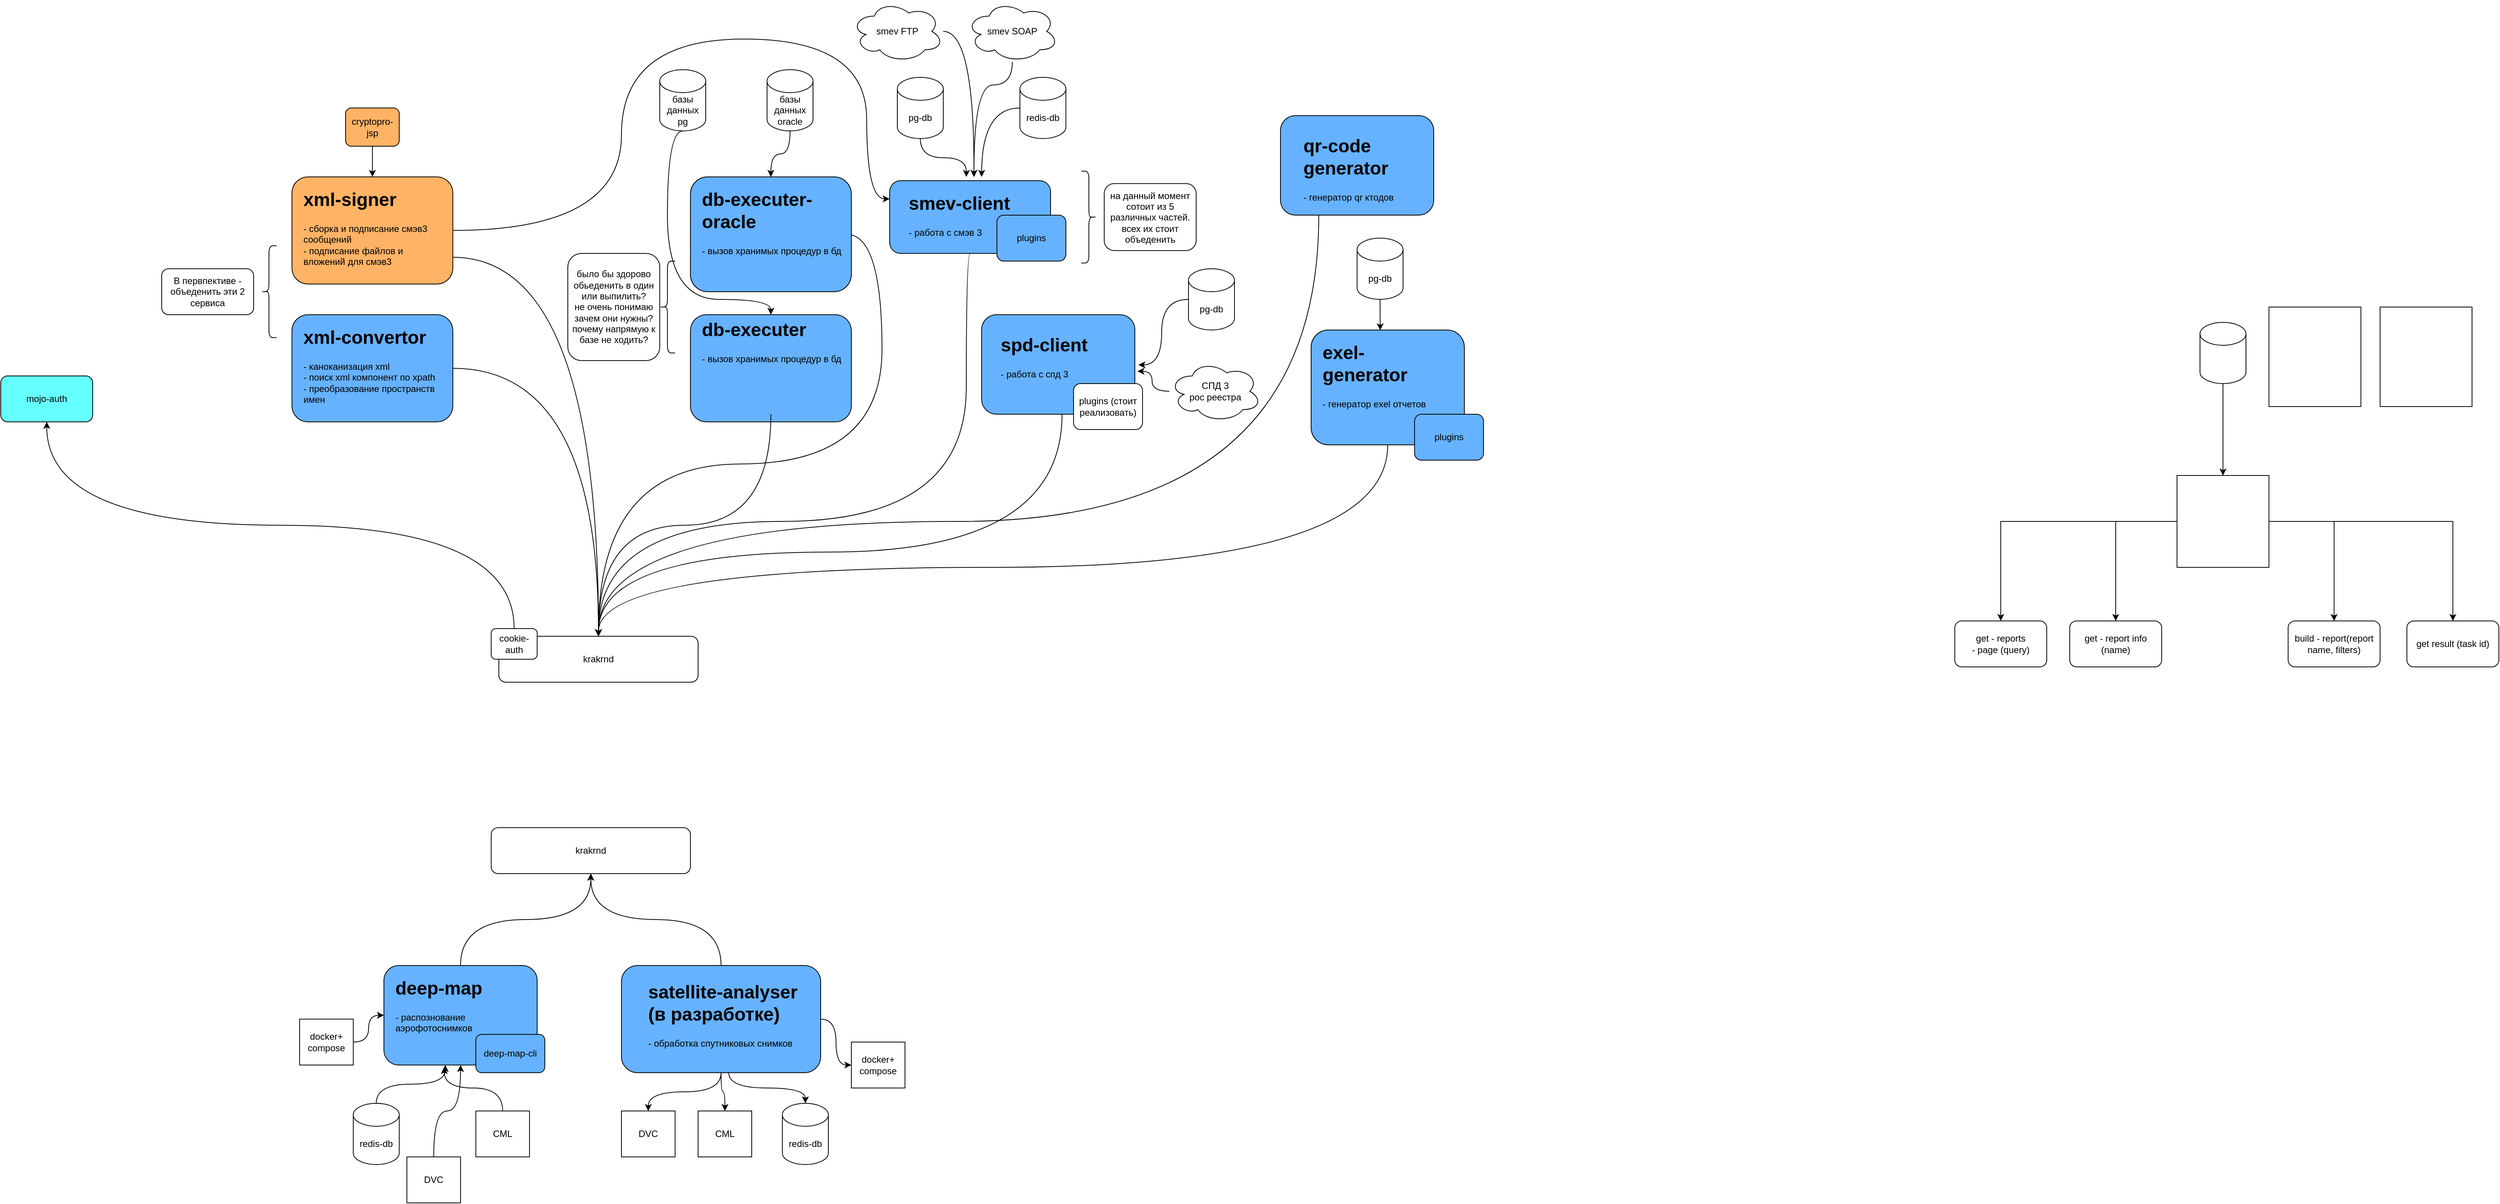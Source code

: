 <mxfile version="14.4.7" type="github">
  <diagram id="pULl_A-MYRFndcUlt2RY" name="Page-1">
    <mxGraphModel dx="1831" dy="1650" grid="1" gridSize="10" guides="1" tooltips="1" connect="1" arrows="1" fold="1" page="1" pageScale="1" pageWidth="850" pageHeight="1100" math="0" shadow="0">
      <root>
        <mxCell id="0" />
        <mxCell id="1" parent="0" />
        <mxCell id="r_pQ_e7zVZ56NrGLrzBl-1" value="krakrnd" style="rounded=1;whiteSpace=wrap;html=1;" parent="1" vertex="1">
          <mxGeometry x="460" y="690" width="260" height="60" as="geometry" />
        </mxCell>
        <mxCell id="r_pQ_e7zVZ56NrGLrzBl-4" style="edgeStyle=orthogonalEdgeStyle;rounded=0;orthogonalLoop=1;jettySize=auto;html=1;exitX=0.5;exitY=0;exitDx=0;exitDy=0;curved=1;" parent="1" source="r_pQ_e7zVZ56NrGLrzBl-2" target="r_pQ_e7zVZ56NrGLrzBl-3" edge="1">
          <mxGeometry relative="1" as="geometry" />
        </mxCell>
        <mxCell id="r_pQ_e7zVZ56NrGLrzBl-2" value="cookie-auth" style="rounded=1;whiteSpace=wrap;html=1;" parent="1" vertex="1">
          <mxGeometry x="450" y="680" width="60" height="40" as="geometry" />
        </mxCell>
        <mxCell id="r_pQ_e7zVZ56NrGLrzBl-3" value="mojo-auth" style="rounded=1;whiteSpace=wrap;html=1;fillColor=#66FFFF;" parent="1" vertex="1">
          <mxGeometry x="-190" y="350" width="120" height="60" as="geometry" />
        </mxCell>
        <mxCell id="r_pQ_e7zVZ56NrGLrzBl-7" style="edgeStyle=orthogonalEdgeStyle;rounded=0;orthogonalLoop=1;jettySize=auto;html=1;entryX=0.5;entryY=0;entryDx=0;entryDy=0;curved=1;" parent="1" source="r_pQ_e7zVZ56NrGLrzBl-6" target="r_pQ_e7zVZ56NrGLrzBl-1" edge="1">
          <mxGeometry relative="1" as="geometry" />
        </mxCell>
        <mxCell id="r_pQ_e7zVZ56NrGLrzBl-6" value="" style="rounded=1;whiteSpace=wrap;html=1;fillColor=#66B2FF;" parent="1" vertex="1">
          <mxGeometry x="190" y="270" width="210" height="140" as="geometry" />
        </mxCell>
        <mxCell id="r_pQ_e7zVZ56NrGLrzBl-10" value="&lt;h1&gt;xml-convertor&lt;/h1&gt;&lt;p&gt;- каноканизация xml&lt;br&gt;- поиск xml компонент по xpath&lt;br&gt;- преобразование пространств имен&lt;br&gt;&lt;/p&gt;" style="text;html=1;strokeColor=none;fillColor=none;spacing=5;spacingTop=-20;whiteSpace=wrap;overflow=hidden;rounded=0;" parent="1" vertex="1">
          <mxGeometry x="200" y="280" width="190" height="120" as="geometry" />
        </mxCell>
        <mxCell id="r_pQ_e7zVZ56NrGLrzBl-15" style="edgeStyle=orthogonalEdgeStyle;curved=1;rounded=0;orthogonalLoop=1;jettySize=auto;html=1;exitX=1;exitY=0.75;exitDx=0;exitDy=0;" parent="1" source="r_pQ_e7zVZ56NrGLrzBl-11" target="r_pQ_e7zVZ56NrGLrzBl-1" edge="1">
          <mxGeometry relative="1" as="geometry" />
        </mxCell>
        <mxCell id="r_pQ_e7zVZ56NrGLrzBl-47" style="edgeStyle=orthogonalEdgeStyle;curved=1;rounded=0;orthogonalLoop=1;jettySize=auto;html=1;exitX=1;exitY=0.5;exitDx=0;exitDy=0;entryX=0;entryY=0.25;entryDx=0;entryDy=0;" parent="1" source="r_pQ_e7zVZ56NrGLrzBl-11" target="r_pQ_e7zVZ56NrGLrzBl-34" edge="1">
          <mxGeometry relative="1" as="geometry">
            <Array as="points">
              <mxPoint x="620" y="160" />
              <mxPoint x="620" y="-90" />
              <mxPoint x="940" y="-90" />
              <mxPoint x="940" y="119" />
            </Array>
          </mxGeometry>
        </mxCell>
        <mxCell id="r_pQ_e7zVZ56NrGLrzBl-11" value="" style="rounded=1;whiteSpace=wrap;html=1;fillColor=#FFB366;" parent="1" vertex="1">
          <mxGeometry x="190" y="90" width="210" height="140" as="geometry" />
        </mxCell>
        <mxCell id="r_pQ_e7zVZ56NrGLrzBl-12" value="&lt;h1&gt;xml-signer&lt;/h1&gt;&lt;p&gt;- сборка и подписание смэв3 сообщений&lt;br&gt;- подписание файлов и вложений для смэв3&lt;br&gt;&lt;/p&gt;" style="text;html=1;strokeColor=none;fillColor=none;spacing=5;spacingTop=-20;whiteSpace=wrap;overflow=hidden;rounded=0;" parent="1" vertex="1">
          <mxGeometry x="200" y="100" width="190" height="120" as="geometry" />
        </mxCell>
        <mxCell id="r_pQ_e7zVZ56NrGLrzBl-14" style="edgeStyle=orthogonalEdgeStyle;curved=1;rounded=0;orthogonalLoop=1;jettySize=auto;html=1;entryX=0.5;entryY=0;entryDx=0;entryDy=0;" parent="1" source="r_pQ_e7zVZ56NrGLrzBl-13" target="r_pQ_e7zVZ56NrGLrzBl-11" edge="1">
          <mxGeometry relative="1" as="geometry" />
        </mxCell>
        <mxCell id="r_pQ_e7zVZ56NrGLrzBl-13" value="cryptopro-jsp" style="rounded=1;whiteSpace=wrap;html=1;fillColor=#FFB366;" parent="1" vertex="1">
          <mxGeometry x="260" width="70" height="50" as="geometry" />
        </mxCell>
        <mxCell id="r_pQ_e7zVZ56NrGLrzBl-16" value="" style="shape=curlyBracket;whiteSpace=wrap;html=1;rounded=1;fillColor=#FFB366;" parent="1" vertex="1">
          <mxGeometry x="150" y="180" width="20" height="120" as="geometry" />
        </mxCell>
        <mxCell id="r_pQ_e7zVZ56NrGLrzBl-17" value="В первпективе - объеденить эти 2 сервиса" style="rounded=1;whiteSpace=wrap;html=1;fillColor=#FFFFFF;" parent="1" vertex="1">
          <mxGeometry x="20" y="210" width="120" height="60" as="geometry" />
        </mxCell>
        <mxCell id="r_pQ_e7zVZ56NrGLrzBl-26" style="edgeStyle=orthogonalEdgeStyle;curved=1;rounded=0;orthogonalLoop=1;jettySize=auto;html=1;exitX=0.75;exitY=1;exitDx=0;exitDy=0;" parent="1" source="r_pQ_e7zVZ56NrGLrzBl-18" target="r_pQ_e7zVZ56NrGLrzBl-1" edge="1">
          <mxGeometry relative="1" as="geometry">
            <Array as="points">
              <mxPoint x="960" y="165" />
              <mxPoint x="960" y="465" />
              <mxPoint x="590" y="465" />
            </Array>
          </mxGeometry>
        </mxCell>
        <mxCell id="r_pQ_e7zVZ56NrGLrzBl-18" value="" style="rounded=1;whiteSpace=wrap;html=1;fillColor=#66B2FF;" parent="1" vertex="1">
          <mxGeometry x="710" y="90" width="210" height="150" as="geometry" />
        </mxCell>
        <mxCell id="r_pQ_e7zVZ56NrGLrzBl-19" value="&lt;h1&gt;db-executer-oracle&lt;br&gt;&lt;/h1&gt;&lt;p&gt;- вызов хранимых процедур в бд&lt;br&gt;&lt;/p&gt;" style="text;html=1;strokeColor=none;fillColor=none;spacing=5;spacingTop=-20;whiteSpace=wrap;overflow=hidden;rounded=0;" parent="1" vertex="1">
          <mxGeometry x="720" y="100" width="190" height="120" as="geometry" />
        </mxCell>
        <mxCell id="r_pQ_e7zVZ56NrGLrzBl-20" value="" style="rounded=1;whiteSpace=wrap;html=1;fillColor=#66B2FF;" parent="1" vertex="1">
          <mxGeometry x="710" y="270" width="210" height="140" as="geometry" />
        </mxCell>
        <mxCell id="r_pQ_e7zVZ56NrGLrzBl-25" style="edgeStyle=orthogonalEdgeStyle;curved=1;rounded=0;orthogonalLoop=1;jettySize=auto;html=1;entryX=0.5;entryY=0;entryDx=0;entryDy=0;" parent="1" source="r_pQ_e7zVZ56NrGLrzBl-21" target="r_pQ_e7zVZ56NrGLrzBl-1" edge="1">
          <mxGeometry relative="1" as="geometry" />
        </mxCell>
        <mxCell id="r_pQ_e7zVZ56NrGLrzBl-21" value="&lt;h1&gt;db-executer&lt;/h1&gt;- вызов хранимых процедур в бд" style="text;html=1;strokeColor=none;fillColor=none;spacing=5;spacingTop=-20;whiteSpace=wrap;overflow=hidden;rounded=0;" parent="1" vertex="1">
          <mxGeometry x="720" y="270" width="190" height="130" as="geometry" />
        </mxCell>
        <mxCell id="r_pQ_e7zVZ56NrGLrzBl-23" value="" style="shape=curlyBracket;whiteSpace=wrap;html=1;rounded=1;fillColor=#CC99FF;" parent="1" vertex="1">
          <mxGeometry x="670" y="200" width="20" height="120" as="geometry" />
        </mxCell>
        <mxCell id="r_pQ_e7zVZ56NrGLrzBl-24" value="было бы здорово обьеденить в один или выпилить?&lt;br&gt;не очень понимаю зачем они нужны? почему напрямую к базе не ходить?" style="rounded=1;whiteSpace=wrap;html=1;fillColor=#FFFFFF;" parent="1" vertex="1">
          <mxGeometry x="550" y="190" width="120" height="140" as="geometry" />
        </mxCell>
        <mxCell id="r_pQ_e7zVZ56NrGLrzBl-30" style="edgeStyle=orthogonalEdgeStyle;curved=1;rounded=0;orthogonalLoop=1;jettySize=auto;html=1;entryX=0.5;entryY=0;entryDx=0;entryDy=0;" parent="1" source="r_pQ_e7zVZ56NrGLrzBl-27" target="r_pQ_e7zVZ56NrGLrzBl-18" edge="1">
          <mxGeometry relative="1" as="geometry" />
        </mxCell>
        <mxCell id="r_pQ_e7zVZ56NrGLrzBl-27" value="базы данных oracle" style="shape=cylinder3;whiteSpace=wrap;html=1;boundedLbl=1;backgroundOutline=1;size=15;fillColor=#FFFFFF;" parent="1" vertex="1">
          <mxGeometry x="810" y="-50" width="60" height="80" as="geometry" />
        </mxCell>
        <mxCell id="r_pQ_e7zVZ56NrGLrzBl-32" style="edgeStyle=orthogonalEdgeStyle;curved=1;rounded=0;orthogonalLoop=1;jettySize=auto;html=1;exitX=0.5;exitY=1;exitDx=0;exitDy=0;exitPerimeter=0;" parent="1" source="r_pQ_e7zVZ56NrGLrzBl-31" target="r_pQ_e7zVZ56NrGLrzBl-21" edge="1">
          <mxGeometry relative="1" as="geometry">
            <Array as="points">
              <mxPoint x="680" y="30" />
              <mxPoint x="680" y="250" />
              <mxPoint x="815" y="250" />
            </Array>
          </mxGeometry>
        </mxCell>
        <mxCell id="r_pQ_e7zVZ56NrGLrzBl-31" value="базы данных pg" style="shape=cylinder3;whiteSpace=wrap;html=1;boundedLbl=1;backgroundOutline=1;size=15;fillColor=#FFFFFF;" parent="1" vertex="1">
          <mxGeometry x="670" y="-50" width="60" height="80" as="geometry" />
        </mxCell>
        <mxCell id="r_pQ_e7zVZ56NrGLrzBl-36" style="edgeStyle=orthogonalEdgeStyle;curved=1;rounded=0;orthogonalLoop=1;jettySize=auto;html=1;exitX=0.5;exitY=1;exitDx=0;exitDy=0;" parent="1" source="r_pQ_e7zVZ56NrGLrzBl-34" target="r_pQ_e7zVZ56NrGLrzBl-1" edge="1">
          <mxGeometry relative="1" as="geometry">
            <Array as="points">
              <mxPoint x="1070" y="190" />
              <mxPoint x="1070" y="540" />
              <mxPoint x="590" y="540" />
            </Array>
          </mxGeometry>
        </mxCell>
        <mxCell id="r_pQ_e7zVZ56NrGLrzBl-34" value="" style="rounded=1;whiteSpace=wrap;html=1;fillColor=#66B2FF;" parent="1" vertex="1">
          <mxGeometry x="970" y="95" width="210" height="95" as="geometry" />
        </mxCell>
        <mxCell id="r_pQ_e7zVZ56NrGLrzBl-35" value="&lt;h1&gt;smev-client&lt;br&gt;&lt;/h1&gt;&lt;p&gt;- работа с смэв 3&lt;/p&gt;&lt;p&gt;&lt;br&gt;&lt;/p&gt;" style="text;html=1;strokeColor=none;fillColor=none;spacing=5;spacingTop=-20;whiteSpace=wrap;overflow=hidden;rounded=0;" parent="1" vertex="1">
          <mxGeometry x="990" y="105" width="150" height="75" as="geometry" />
        </mxCell>
        <mxCell id="r_pQ_e7zVZ56NrGLrzBl-38" style="edgeStyle=orthogonalEdgeStyle;curved=1;rounded=0;orthogonalLoop=1;jettySize=auto;html=1;exitX=0.5;exitY=1;exitDx=0;exitDy=0;exitPerimeter=0;" parent="1" source="r_pQ_e7zVZ56NrGLrzBl-37" edge="1">
          <mxGeometry relative="1" as="geometry">
            <mxPoint x="1070" y="90" as="targetPoint" />
          </mxGeometry>
        </mxCell>
        <mxCell id="r_pQ_e7zVZ56NrGLrzBl-37" value="pg-db" style="shape=cylinder3;whiteSpace=wrap;html=1;boundedLbl=1;backgroundOutline=1;size=15;fillColor=#FFFFFF;" parent="1" vertex="1">
          <mxGeometry x="980" y="-40" width="60" height="80" as="geometry" />
        </mxCell>
        <mxCell id="r_pQ_e7zVZ56NrGLrzBl-40" style="edgeStyle=orthogonalEdgeStyle;curved=1;rounded=0;orthogonalLoop=1;jettySize=auto;html=1;" parent="1" source="r_pQ_e7zVZ56NrGLrzBl-39" edge="1">
          <mxGeometry relative="1" as="geometry">
            <mxPoint x="1090" y="90" as="targetPoint" />
          </mxGeometry>
        </mxCell>
        <mxCell id="r_pQ_e7zVZ56NrGLrzBl-39" value="redis-db" style="shape=cylinder3;whiteSpace=wrap;html=1;boundedLbl=1;backgroundOutline=1;size=15;fillColor=#FFFFFF;" parent="1" vertex="1">
          <mxGeometry x="1140" y="-40" width="60" height="80" as="geometry" />
        </mxCell>
        <mxCell id="r_pQ_e7zVZ56NrGLrzBl-43" style="edgeStyle=orthogonalEdgeStyle;curved=1;rounded=0;orthogonalLoop=1;jettySize=auto;html=1;" parent="1" source="r_pQ_e7zVZ56NrGLrzBl-41" edge="1">
          <mxGeometry relative="1" as="geometry">
            <mxPoint x="1080" y="90" as="targetPoint" />
          </mxGeometry>
        </mxCell>
        <mxCell id="r_pQ_e7zVZ56NrGLrzBl-41" value="smev FTP" style="ellipse;shape=cloud;whiteSpace=wrap;html=1;fillColor=#FFFFFF;" parent="1" vertex="1">
          <mxGeometry x="920" y="-140" width="120" height="80" as="geometry" />
        </mxCell>
        <mxCell id="r_pQ_e7zVZ56NrGLrzBl-46" style="edgeStyle=orthogonalEdgeStyle;curved=1;rounded=0;orthogonalLoop=1;jettySize=auto;html=1;" parent="1" source="r_pQ_e7zVZ56NrGLrzBl-44" edge="1">
          <mxGeometry relative="1" as="geometry">
            <mxPoint x="1080" y="90" as="targetPoint" />
            <Array as="points">
              <mxPoint x="1130" y="-30" />
              <mxPoint x="1080" y="-30" />
            </Array>
          </mxGeometry>
        </mxCell>
        <mxCell id="r_pQ_e7zVZ56NrGLrzBl-44" value="smev SOAP" style="ellipse;shape=cloud;whiteSpace=wrap;html=1;fillColor=#FFFFFF;" parent="1" vertex="1">
          <mxGeometry x="1070" y="-140" width="120" height="80" as="geometry" />
        </mxCell>
        <mxCell id="r_pQ_e7zVZ56NrGLrzBl-52" style="edgeStyle=orthogonalEdgeStyle;curved=1;rounded=0;orthogonalLoop=1;jettySize=auto;html=1;entryX=0.5;entryY=0;entryDx=0;entryDy=0;" parent="1" source="r_pQ_e7zVZ56NrGLrzBl-49" target="r_pQ_e7zVZ56NrGLrzBl-1" edge="1">
          <mxGeometry relative="1" as="geometry">
            <Array as="points">
              <mxPoint x="1195" y="580" />
              <mxPoint x="590" y="580" />
            </Array>
          </mxGeometry>
        </mxCell>
        <mxCell id="r_pQ_e7zVZ56NrGLrzBl-49" value="" style="rounded=1;whiteSpace=wrap;html=1;fillColor=#66B2FF;" parent="1" vertex="1">
          <mxGeometry x="1090" y="270" width="200" height="130" as="geometry" />
        </mxCell>
        <mxCell id="r_pQ_e7zVZ56NrGLrzBl-50" value="&lt;h1&gt;spd-client&lt;br&gt;&lt;/h1&gt;&lt;p&gt;- работа с спд 3&lt;/p&gt;&lt;p&gt;&lt;br&gt;&lt;/p&gt;" style="text;html=1;strokeColor=none;fillColor=none;spacing=5;spacingTop=-20;whiteSpace=wrap;overflow=hidden;rounded=0;" parent="1" vertex="1">
          <mxGeometry x="1110" y="290" width="150" height="100" as="geometry" />
        </mxCell>
        <mxCell id="r_pQ_e7zVZ56NrGLrzBl-51" value="plugins" style="rounded=1;whiteSpace=wrap;html=1;fillColor=#66B2FF;" parent="1" vertex="1">
          <mxGeometry x="1110" y="140" width="90" height="60" as="geometry" />
        </mxCell>
        <mxCell id="r_pQ_e7zVZ56NrGLrzBl-53" value="" style="shape=curlyBracket;whiteSpace=wrap;html=1;rounded=1;fillColor=#FFFFFF;rotation=-180;" parent="1" vertex="1">
          <mxGeometry x="1220" y="82.5" width="20" height="120" as="geometry" />
        </mxCell>
        <mxCell id="r_pQ_e7zVZ56NrGLrzBl-54" value="на данный момент сотоит из 5 различных частей.&lt;br&gt;всех их стоит объеденить" style="rounded=1;whiteSpace=wrap;html=1;fillColor=#FFFFFF;" parent="1" vertex="1">
          <mxGeometry x="1250" y="98.75" width="120" height="87.5" as="geometry" />
        </mxCell>
        <mxCell id="r_pQ_e7zVZ56NrGLrzBl-56" style="edgeStyle=orthogonalEdgeStyle;curved=1;rounded=0;orthogonalLoop=1;jettySize=auto;html=1;entryX=1.017;entryY=0.568;entryDx=0;entryDy=0;entryPerimeter=0;" parent="1" source="r_pQ_e7zVZ56NrGLrzBl-55" target="r_pQ_e7zVZ56NrGLrzBl-49" edge="1">
          <mxGeometry relative="1" as="geometry" />
        </mxCell>
        <mxCell id="r_pQ_e7zVZ56NrGLrzBl-55" value="&lt;div&gt;СПД 3&lt;/div&gt;&lt;div&gt;рос реестра&lt;/div&gt;" style="ellipse;shape=cloud;whiteSpace=wrap;html=1;fillColor=#FFFFFF;" parent="1" vertex="1">
          <mxGeometry x="1335" y="330" width="120" height="80" as="geometry" />
        </mxCell>
        <mxCell id="r_pQ_e7zVZ56NrGLrzBl-58" style="edgeStyle=orthogonalEdgeStyle;curved=1;rounded=0;orthogonalLoop=1;jettySize=auto;html=1;entryX=1.023;entryY=0.504;entryDx=0;entryDy=0;entryPerimeter=0;" parent="1" source="r_pQ_e7zVZ56NrGLrzBl-57" target="r_pQ_e7zVZ56NrGLrzBl-49" edge="1">
          <mxGeometry relative="1" as="geometry" />
        </mxCell>
        <mxCell id="r_pQ_e7zVZ56NrGLrzBl-57" value="pg-db" style="shape=cylinder3;whiteSpace=wrap;html=1;boundedLbl=1;backgroundOutline=1;size=15;fillColor=#FFFFFF;" parent="1" vertex="1">
          <mxGeometry x="1360" y="210" width="60" height="80" as="geometry" />
        </mxCell>
        <mxCell id="r_pQ_e7zVZ56NrGLrzBl-59" value="plugins (стоит реализовать)" style="rounded=1;whiteSpace=wrap;html=1;fillColor=#FFFFFF;" parent="1" vertex="1">
          <mxGeometry x="1210" y="360" width="90" height="60" as="geometry" />
        </mxCell>
        <mxCell id="r_pQ_e7zVZ56NrGLrzBl-62" style="edgeStyle=orthogonalEdgeStyle;curved=1;rounded=0;orthogonalLoop=1;jettySize=auto;html=1;entryX=0.5;entryY=0;entryDx=0;entryDy=0;" parent="1" source="r_pQ_e7zVZ56NrGLrzBl-60" target="r_pQ_e7zVZ56NrGLrzBl-1" edge="1">
          <mxGeometry relative="1" as="geometry">
            <Array as="points">
              <mxPoint x="1530" y="540" />
              <mxPoint x="590" y="540" />
            </Array>
          </mxGeometry>
        </mxCell>
        <mxCell id="r_pQ_e7zVZ56NrGLrzBl-60" value="" style="rounded=1;whiteSpace=wrap;html=1;fillColor=#66B2FF;" parent="1" vertex="1">
          <mxGeometry x="1480" y="10" width="200" height="130" as="geometry" />
        </mxCell>
        <mxCell id="r_pQ_e7zVZ56NrGLrzBl-61" value="&lt;h1&gt;qr-code generator&lt;br&gt;&lt;/h1&gt;- генератор qr ктодов&lt;br&gt;&lt;p&gt;&lt;br&gt;&lt;/p&gt;" style="text;html=1;strokeColor=none;fillColor=none;spacing=5;spacingTop=-20;whiteSpace=wrap;overflow=hidden;rounded=0;" parent="1" vertex="1">
          <mxGeometry x="1505" y="30" width="150" height="100" as="geometry" />
        </mxCell>
        <mxCell id="r_pQ_e7zVZ56NrGLrzBl-68" style="edgeStyle=orthogonalEdgeStyle;curved=1;rounded=0;orthogonalLoop=1;jettySize=auto;html=1;entryX=0.5;entryY=0;entryDx=0;entryDy=0;" parent="1" source="r_pQ_e7zVZ56NrGLrzBl-63" target="r_pQ_e7zVZ56NrGLrzBl-1" edge="1">
          <mxGeometry relative="1" as="geometry">
            <Array as="points">
              <mxPoint x="1620" y="600" />
              <mxPoint x="590" y="600" />
            </Array>
          </mxGeometry>
        </mxCell>
        <mxCell id="r_pQ_e7zVZ56NrGLrzBl-63" value="" style="rounded=1;whiteSpace=wrap;html=1;fillColor=#66B2FF;" parent="1" vertex="1">
          <mxGeometry x="1520" y="290" width="200" height="150" as="geometry" />
        </mxCell>
        <mxCell id="r_pQ_e7zVZ56NrGLrzBl-64" value="&lt;h1&gt;exel-generator&lt;br&gt;&lt;/h1&gt;- генератор exel отчетов&lt;br&gt;&lt;p&gt;&lt;br&gt;&lt;/p&gt;" style="text;html=1;strokeColor=none;fillColor=none;spacing=5;spacingTop=-20;whiteSpace=wrap;overflow=hidden;rounded=0;" parent="1" vertex="1">
          <mxGeometry x="1530" y="300" width="150" height="100" as="geometry" />
        </mxCell>
        <mxCell id="r_pQ_e7zVZ56NrGLrzBl-65" value="plugins" style="rounded=1;whiteSpace=wrap;html=1;fillColor=#66B2FF;" parent="1" vertex="1">
          <mxGeometry x="1655" y="400" width="90" height="60" as="geometry" />
        </mxCell>
        <mxCell id="r_pQ_e7zVZ56NrGLrzBl-67" style="edgeStyle=orthogonalEdgeStyle;curved=1;rounded=0;orthogonalLoop=1;jettySize=auto;html=1;entryX=0.451;entryY=0.002;entryDx=0;entryDy=0;entryPerimeter=0;" parent="1" source="r_pQ_e7zVZ56NrGLrzBl-66" target="r_pQ_e7zVZ56NrGLrzBl-63" edge="1">
          <mxGeometry relative="1" as="geometry" />
        </mxCell>
        <mxCell id="r_pQ_e7zVZ56NrGLrzBl-66" value="pg-db" style="shape=cylinder3;whiteSpace=wrap;html=1;boundedLbl=1;backgroundOutline=1;size=15;fillColor=#FFFFFF;" parent="1" vertex="1">
          <mxGeometry x="1580" y="170" width="60" height="80" as="geometry" />
        </mxCell>
        <mxCell id="r_pQ_e7zVZ56NrGLrzBl-85" style="edgeStyle=orthogonalEdgeStyle;curved=1;rounded=0;orthogonalLoop=1;jettySize=auto;html=1;entryX=0.5;entryY=1;entryDx=0;entryDy=0;" parent="1" source="r_pQ_e7zVZ56NrGLrzBl-69" target="r_pQ_e7zVZ56NrGLrzBl-84" edge="1">
          <mxGeometry relative="1" as="geometry" />
        </mxCell>
        <mxCell id="r_pQ_e7zVZ56NrGLrzBl-69" value="" style="rounded=1;whiteSpace=wrap;html=1;fillColor=#66B2FF;" parent="1" vertex="1">
          <mxGeometry x="310" y="1120" width="200" height="130" as="geometry" />
        </mxCell>
        <mxCell id="r_pQ_e7zVZ56NrGLrzBl-70" value="&lt;h1&gt;deep-map&lt;br&gt;&lt;/h1&gt;- распознование аэрофотоснимков&lt;br&gt;&lt;p&gt;&lt;br&gt;&lt;/p&gt;" style="text;html=1;strokeColor=none;fillColor=none;spacing=5;spacingTop=-20;whiteSpace=wrap;overflow=hidden;rounded=0;" parent="1" vertex="1">
          <mxGeometry x="320" y="1130" width="130" height="100" as="geometry" />
        </mxCell>
        <mxCell id="r_pQ_e7zVZ56NrGLrzBl-74" style="edgeStyle=orthogonalEdgeStyle;curved=1;rounded=0;orthogonalLoop=1;jettySize=auto;html=1;" parent="1" source="r_pQ_e7zVZ56NrGLrzBl-73" target="r_pQ_e7zVZ56NrGLrzBl-69" edge="1">
          <mxGeometry relative="1" as="geometry" />
        </mxCell>
        <mxCell id="r_pQ_e7zVZ56NrGLrzBl-73" value="docker+ compose" style="rounded=0;whiteSpace=wrap;html=1;fillColor=#FFFFFF;" parent="1" vertex="1">
          <mxGeometry x="200" y="1190" width="70" height="60" as="geometry" />
        </mxCell>
        <mxCell id="r_pQ_e7zVZ56NrGLrzBl-77" style="edgeStyle=orthogonalEdgeStyle;curved=1;rounded=0;orthogonalLoop=1;jettySize=auto;html=1;entryX=0.4;entryY=1;entryDx=0;entryDy=0;entryPerimeter=0;" parent="1" source="r_pQ_e7zVZ56NrGLrzBl-75" target="r_pQ_e7zVZ56NrGLrzBl-69" edge="1">
          <mxGeometry relative="1" as="geometry" />
        </mxCell>
        <mxCell id="r_pQ_e7zVZ56NrGLrzBl-75" value="redis-db" style="shape=cylinder3;whiteSpace=wrap;html=1;boundedLbl=1;backgroundOutline=1;size=15;fillColor=#FFFFFF;" parent="1" vertex="1">
          <mxGeometry x="270" y="1300" width="60" height="80" as="geometry" />
        </mxCell>
        <mxCell id="r_pQ_e7zVZ56NrGLrzBl-83" style="edgeStyle=orthogonalEdgeStyle;curved=1;rounded=0;orthogonalLoop=1;jettySize=auto;html=1;exitX=0.5;exitY=0;exitDx=0;exitDy=0;" parent="1" source="r_pQ_e7zVZ56NrGLrzBl-78" target="r_pQ_e7zVZ56NrGLrzBl-69" edge="1">
          <mxGeometry relative="1" as="geometry" />
        </mxCell>
        <mxCell id="r_pQ_e7zVZ56NrGLrzBl-78" value="DVC" style="rounded=0;whiteSpace=wrap;html=1;fillColor=#FFFFFF;" parent="1" vertex="1">
          <mxGeometry x="340" y="1370" width="70" height="60" as="geometry" />
        </mxCell>
        <mxCell id="r_pQ_e7zVZ56NrGLrzBl-81" style="edgeStyle=orthogonalEdgeStyle;curved=1;rounded=0;orthogonalLoop=1;jettySize=auto;html=1;entryX=0.394;entryY=1.021;entryDx=0;entryDy=0;entryPerimeter=0;" parent="1" source="r_pQ_e7zVZ56NrGLrzBl-80" target="r_pQ_e7zVZ56NrGLrzBl-69" edge="1">
          <mxGeometry relative="1" as="geometry" />
        </mxCell>
        <mxCell id="r_pQ_e7zVZ56NrGLrzBl-80" value="CML" style="rounded=0;whiteSpace=wrap;html=1;fillColor=#FFFFFF;" parent="1" vertex="1">
          <mxGeometry x="430" y="1310" width="70" height="60" as="geometry" />
        </mxCell>
        <mxCell id="r_pQ_e7zVZ56NrGLrzBl-82" value="deep-map-cli" style="rounded=1;whiteSpace=wrap;html=1;fillColor=#66B2FF;" parent="1" vertex="1">
          <mxGeometry x="430" y="1210" width="90" height="50" as="geometry" />
        </mxCell>
        <mxCell id="r_pQ_e7zVZ56NrGLrzBl-84" value="krakrnd" style="rounded=1;whiteSpace=wrap;html=1;" parent="1" vertex="1">
          <mxGeometry x="450" y="940" width="260" height="60" as="geometry" />
        </mxCell>
        <mxCell id="r_pQ_e7zVZ56NrGLrzBl-90" style="edgeStyle=orthogonalEdgeStyle;curved=1;rounded=0;orthogonalLoop=1;jettySize=auto;html=1;entryX=0.5;entryY=0;entryDx=0;entryDy=0;" parent="1" source="r_pQ_e7zVZ56NrGLrzBl-86" target="r_pQ_e7zVZ56NrGLrzBl-88" edge="1">
          <mxGeometry relative="1" as="geometry" />
        </mxCell>
        <mxCell id="r_pQ_e7zVZ56NrGLrzBl-91" style="edgeStyle=orthogonalEdgeStyle;curved=1;rounded=0;orthogonalLoop=1;jettySize=auto;html=1;entryX=0.5;entryY=0;entryDx=0;entryDy=0;" parent="1" source="r_pQ_e7zVZ56NrGLrzBl-86" target="r_pQ_e7zVZ56NrGLrzBl-89" edge="1">
          <mxGeometry relative="1" as="geometry" />
        </mxCell>
        <mxCell id="r_pQ_e7zVZ56NrGLrzBl-95" style="edgeStyle=orthogonalEdgeStyle;curved=1;rounded=0;orthogonalLoop=1;jettySize=auto;html=1;" parent="1" source="r_pQ_e7zVZ56NrGLrzBl-86" target="r_pQ_e7zVZ56NrGLrzBl-92" edge="1">
          <mxGeometry relative="1" as="geometry" />
        </mxCell>
        <mxCell id="r_pQ_e7zVZ56NrGLrzBl-96" style="edgeStyle=orthogonalEdgeStyle;curved=1;rounded=0;orthogonalLoop=1;jettySize=auto;html=1;entryX=0.5;entryY=1;entryDx=0;entryDy=0;" parent="1" source="r_pQ_e7zVZ56NrGLrzBl-86" target="r_pQ_e7zVZ56NrGLrzBl-84" edge="1">
          <mxGeometry relative="1" as="geometry" />
        </mxCell>
        <mxCell id="r_pQ_e7zVZ56NrGLrzBl-86" value="" style="rounded=1;whiteSpace=wrap;html=1;fillColor=#66B2FF;" parent="1" vertex="1">
          <mxGeometry x="620" y="1120" width="260" height="140" as="geometry" />
        </mxCell>
        <mxCell id="r_pQ_e7zVZ56NrGLrzBl-94" style="edgeStyle=orthogonalEdgeStyle;curved=1;rounded=0;orthogonalLoop=1;jettySize=auto;html=1;" parent="1" source="r_pQ_e7zVZ56NrGLrzBl-87" target="r_pQ_e7zVZ56NrGLrzBl-93" edge="1">
          <mxGeometry relative="1" as="geometry" />
        </mxCell>
        <mxCell id="r_pQ_e7zVZ56NrGLrzBl-87" value="&lt;h1&gt;satellite-analyser (в разработке)&lt;br&gt;&lt;/h1&gt;- обработка спутниковых снимков&lt;br&gt;&lt;p&gt;&lt;br&gt;&lt;/p&gt;" style="text;html=1;strokeColor=none;fillColor=none;spacing=5;spacingTop=-20;whiteSpace=wrap;overflow=hidden;rounded=0;" parent="1" vertex="1">
          <mxGeometry x="650" y="1135" width="220" height="125" as="geometry" />
        </mxCell>
        <mxCell id="r_pQ_e7zVZ56NrGLrzBl-88" value="DVC" style="rounded=0;whiteSpace=wrap;html=1;fillColor=#FFFFFF;" parent="1" vertex="1">
          <mxGeometry x="620" y="1310" width="70" height="60" as="geometry" />
        </mxCell>
        <mxCell id="r_pQ_e7zVZ56NrGLrzBl-89" value="CML" style="rounded=0;whiteSpace=wrap;html=1;fillColor=#FFFFFF;" parent="1" vertex="1">
          <mxGeometry x="720" y="1310" width="70" height="60" as="geometry" />
        </mxCell>
        <mxCell id="r_pQ_e7zVZ56NrGLrzBl-92" value="docker+ compose" style="rounded=0;whiteSpace=wrap;html=1;fillColor=#FFFFFF;" parent="1" vertex="1">
          <mxGeometry x="920" y="1220" width="70" height="60" as="geometry" />
        </mxCell>
        <mxCell id="r_pQ_e7zVZ56NrGLrzBl-93" value="redis-db" style="shape=cylinder3;whiteSpace=wrap;html=1;boundedLbl=1;backgroundOutline=1;size=15;fillColor=#FFFFFF;" parent="1" vertex="1">
          <mxGeometry x="830" y="1300" width="60" height="80" as="geometry" />
        </mxCell>
        <mxCell id="pKEL_bL0DihIIs6lsVqY-4" style="edgeStyle=orthogonalEdgeStyle;rounded=0;orthogonalLoop=1;jettySize=auto;html=1;" edge="1" parent="1" source="pKEL_bL0DihIIs6lsVqY-1" target="pKEL_bL0DihIIs6lsVqY-2">
          <mxGeometry relative="1" as="geometry" />
        </mxCell>
        <mxCell id="pKEL_bL0DihIIs6lsVqY-1" value="" style="shape=cylinder3;whiteSpace=wrap;html=1;boundedLbl=1;backgroundOutline=1;size=15;" vertex="1" parent="1">
          <mxGeometry x="2680" y="280" width="60" height="80" as="geometry" />
        </mxCell>
        <mxCell id="pKEL_bL0DihIIs6lsVqY-6" style="edgeStyle=orthogonalEdgeStyle;rounded=0;orthogonalLoop=1;jettySize=auto;html=1;" edge="1" parent="1" source="pKEL_bL0DihIIs6lsVqY-2" target="pKEL_bL0DihIIs6lsVqY-5">
          <mxGeometry relative="1" as="geometry" />
        </mxCell>
        <mxCell id="pKEL_bL0DihIIs6lsVqY-10" style="edgeStyle=orthogonalEdgeStyle;rounded=0;orthogonalLoop=1;jettySize=auto;html=1;" edge="1" parent="1" source="pKEL_bL0DihIIs6lsVqY-2" target="pKEL_bL0DihIIs6lsVqY-9">
          <mxGeometry relative="1" as="geometry" />
        </mxCell>
        <mxCell id="pKEL_bL0DihIIs6lsVqY-12" style="edgeStyle=orthogonalEdgeStyle;rounded=0;orthogonalLoop=1;jettySize=auto;html=1;" edge="1" parent="1" source="pKEL_bL0DihIIs6lsVqY-2" target="pKEL_bL0DihIIs6lsVqY-11">
          <mxGeometry relative="1" as="geometry" />
        </mxCell>
        <mxCell id="pKEL_bL0DihIIs6lsVqY-14" style="edgeStyle=orthogonalEdgeStyle;rounded=0;orthogonalLoop=1;jettySize=auto;html=1;" edge="1" parent="1" source="pKEL_bL0DihIIs6lsVqY-2" target="pKEL_bL0DihIIs6lsVqY-13">
          <mxGeometry relative="1" as="geometry" />
        </mxCell>
        <mxCell id="pKEL_bL0DihIIs6lsVqY-2" value="" style="rounded=0;whiteSpace=wrap;html=1;" vertex="1" parent="1">
          <mxGeometry x="2650" y="480" width="120" height="120" as="geometry" />
        </mxCell>
        <mxCell id="pKEL_bL0DihIIs6lsVqY-5" value="&lt;div&gt;get - reports&lt;br&gt;- page (query)&lt;br&gt;&lt;/div&gt;" style="rounded=1;whiteSpace=wrap;html=1;" vertex="1" parent="1">
          <mxGeometry x="2360" y="670" width="120" height="60" as="geometry" />
        </mxCell>
        <mxCell id="pKEL_bL0DihIIs6lsVqY-7" value="" style="rounded=0;whiteSpace=wrap;html=1;" vertex="1" parent="1">
          <mxGeometry x="2770" y="260" width="120" height="130" as="geometry" />
        </mxCell>
        <mxCell id="pKEL_bL0DihIIs6lsVqY-8" value="" style="rounded=0;whiteSpace=wrap;html=1;" vertex="1" parent="1">
          <mxGeometry x="2915" y="260" width="120" height="130" as="geometry" />
        </mxCell>
        <mxCell id="pKEL_bL0DihIIs6lsVqY-9" value="build - report(report name, filters)" style="rounded=1;whiteSpace=wrap;html=1;" vertex="1" parent="1">
          <mxGeometry x="2795" y="670" width="120" height="60" as="geometry" />
        </mxCell>
        <mxCell id="pKEL_bL0DihIIs6lsVqY-11" value="get - report info (name)" style="rounded=1;whiteSpace=wrap;html=1;" vertex="1" parent="1">
          <mxGeometry x="2510" y="670" width="120" height="60" as="geometry" />
        </mxCell>
        <mxCell id="pKEL_bL0DihIIs6lsVqY-13" value="get result (task id)" style="rounded=1;whiteSpace=wrap;html=1;" vertex="1" parent="1">
          <mxGeometry x="2950" y="670" width="120" height="60" as="geometry" />
        </mxCell>
      </root>
    </mxGraphModel>
  </diagram>
</mxfile>
